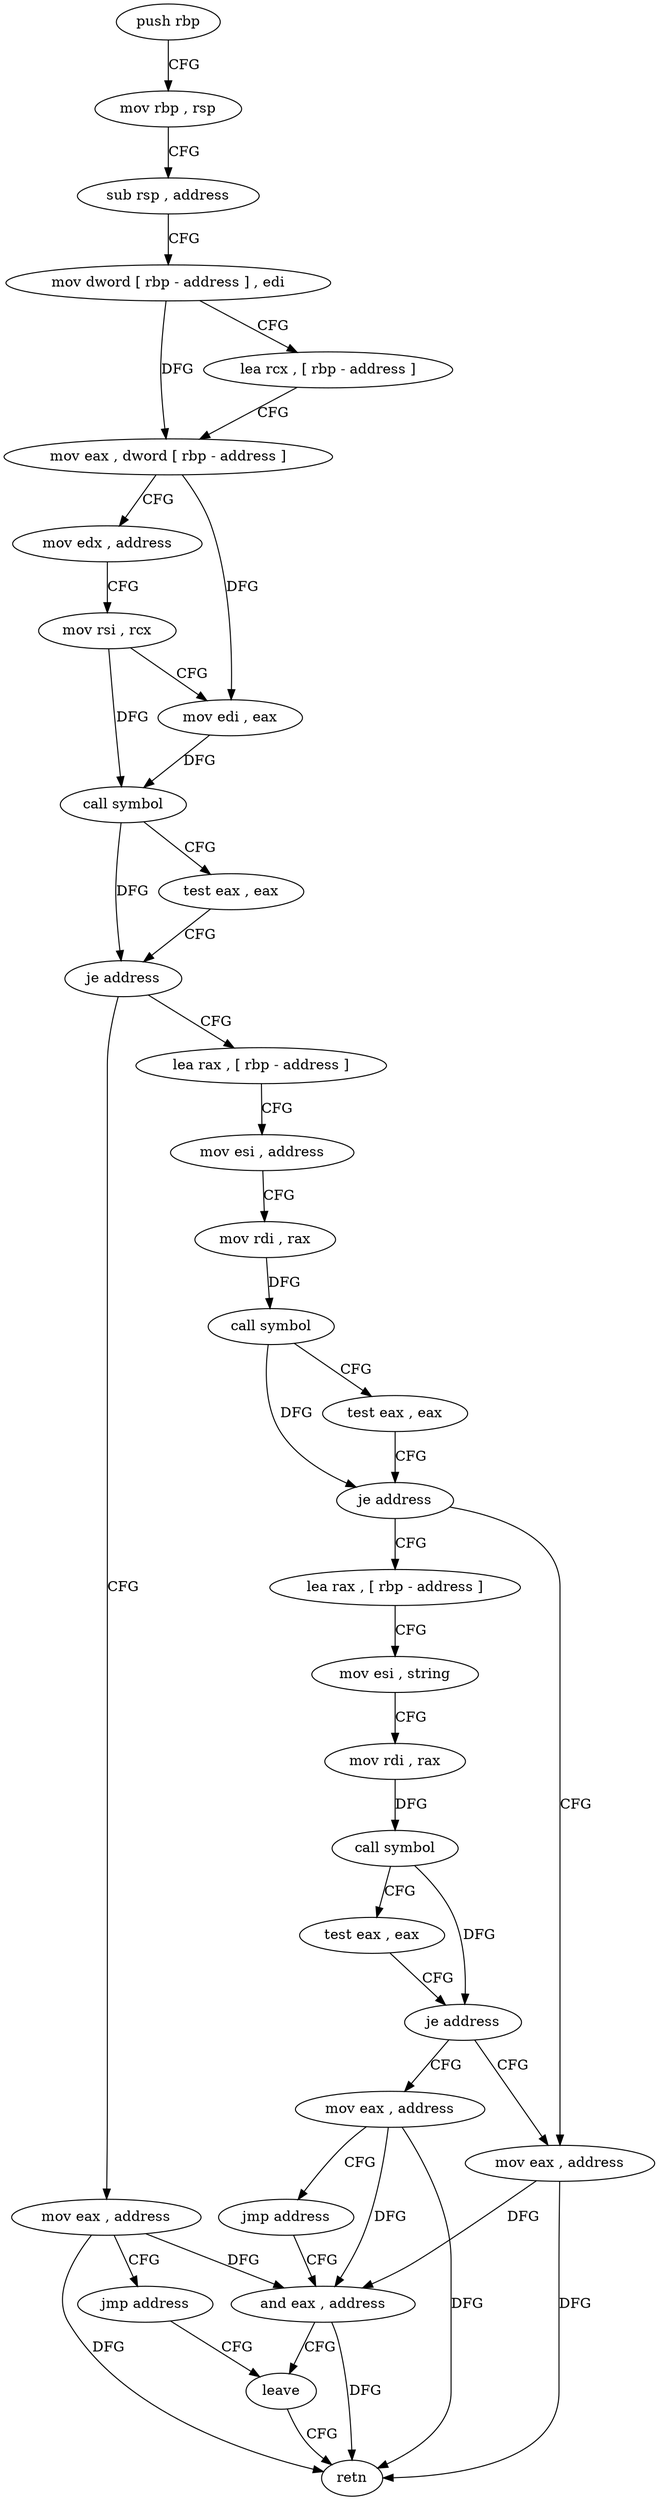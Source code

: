 digraph "func" {
"4496017" [label = "push rbp" ]
"4496018" [label = "mov rbp , rsp" ]
"4496021" [label = "sub rsp , address" ]
"4496028" [label = "mov dword [ rbp - address ] , edi" ]
"4496034" [label = "lea rcx , [ rbp - address ]" ]
"4496041" [label = "mov eax , dword [ rbp - address ]" ]
"4496047" [label = "mov edx , address" ]
"4496052" [label = "mov rsi , rcx" ]
"4496055" [label = "mov edi , eax" ]
"4496057" [label = "call symbol" ]
"4496062" [label = "test eax , eax" ]
"4496064" [label = "je address" ]
"4496073" [label = "lea rax , [ rbp - address ]" ]
"4496066" [label = "mov eax , address" ]
"4496080" [label = "mov esi , address" ]
"4496085" [label = "mov rdi , rax" ]
"4496088" [label = "call symbol" ]
"4496093" [label = "test eax , eax" ]
"4496095" [label = "je address" ]
"4496128" [label = "mov eax , address" ]
"4496097" [label = "lea rax , [ rbp - address ]" ]
"4496071" [label = "jmp address" ]
"4496136" [label = "leave" ]
"4496133" [label = "and eax , address" ]
"4496104" [label = "mov esi , string" ]
"4496109" [label = "mov rdi , rax" ]
"4496112" [label = "call symbol" ]
"4496117" [label = "test eax , eax" ]
"4496119" [label = "je address" ]
"4496121" [label = "mov eax , address" ]
"4496137" [label = "retn" ]
"4496126" [label = "jmp address" ]
"4496017" -> "4496018" [ label = "CFG" ]
"4496018" -> "4496021" [ label = "CFG" ]
"4496021" -> "4496028" [ label = "CFG" ]
"4496028" -> "4496034" [ label = "CFG" ]
"4496028" -> "4496041" [ label = "DFG" ]
"4496034" -> "4496041" [ label = "CFG" ]
"4496041" -> "4496047" [ label = "CFG" ]
"4496041" -> "4496055" [ label = "DFG" ]
"4496047" -> "4496052" [ label = "CFG" ]
"4496052" -> "4496055" [ label = "CFG" ]
"4496052" -> "4496057" [ label = "DFG" ]
"4496055" -> "4496057" [ label = "DFG" ]
"4496057" -> "4496062" [ label = "CFG" ]
"4496057" -> "4496064" [ label = "DFG" ]
"4496062" -> "4496064" [ label = "CFG" ]
"4496064" -> "4496073" [ label = "CFG" ]
"4496064" -> "4496066" [ label = "CFG" ]
"4496073" -> "4496080" [ label = "CFG" ]
"4496066" -> "4496071" [ label = "CFG" ]
"4496066" -> "4496137" [ label = "DFG" ]
"4496066" -> "4496133" [ label = "DFG" ]
"4496080" -> "4496085" [ label = "CFG" ]
"4496085" -> "4496088" [ label = "DFG" ]
"4496088" -> "4496093" [ label = "CFG" ]
"4496088" -> "4496095" [ label = "DFG" ]
"4496093" -> "4496095" [ label = "CFG" ]
"4496095" -> "4496128" [ label = "CFG" ]
"4496095" -> "4496097" [ label = "CFG" ]
"4496128" -> "4496133" [ label = "DFG" ]
"4496128" -> "4496137" [ label = "DFG" ]
"4496097" -> "4496104" [ label = "CFG" ]
"4496071" -> "4496136" [ label = "CFG" ]
"4496136" -> "4496137" [ label = "CFG" ]
"4496133" -> "4496136" [ label = "CFG" ]
"4496133" -> "4496137" [ label = "DFG" ]
"4496104" -> "4496109" [ label = "CFG" ]
"4496109" -> "4496112" [ label = "DFG" ]
"4496112" -> "4496117" [ label = "CFG" ]
"4496112" -> "4496119" [ label = "DFG" ]
"4496117" -> "4496119" [ label = "CFG" ]
"4496119" -> "4496128" [ label = "CFG" ]
"4496119" -> "4496121" [ label = "CFG" ]
"4496121" -> "4496126" [ label = "CFG" ]
"4496121" -> "4496133" [ label = "DFG" ]
"4496121" -> "4496137" [ label = "DFG" ]
"4496126" -> "4496133" [ label = "CFG" ]
}
